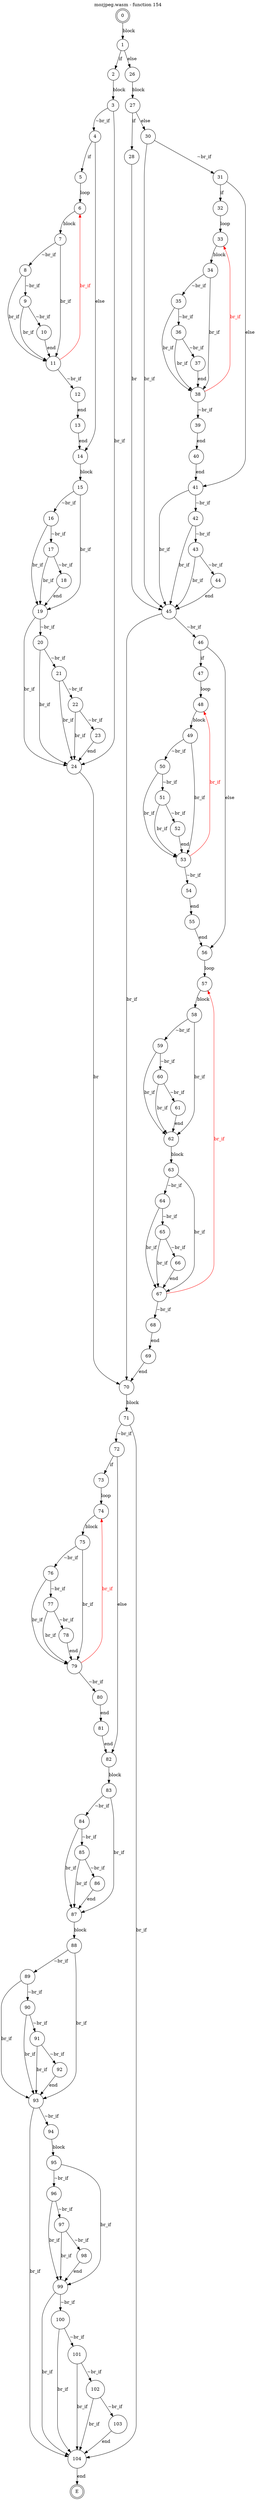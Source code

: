 digraph finite_state_machine {
    label = "mozjpeg.wasm - function 154"
    labelloc =  t
    labelfontsize = 16
    labelfontcolor = black
    labelfontname = "Helvetica"
    node [shape = doublecircle]; 0 E ;
    node [shape = circle];
    0 -> 1[label="block"];
    1 -> 2[label="if"];
    1 -> 26[label="else"];
    2 -> 3[label="block"];
    3 -> 4[label="~br_if"];
    3 -> 24[label="br_if"];
    4 -> 5[label="if"];
    4 -> 14[label="else"];
    5 -> 6[label="loop"];
    6 -> 7[label="block"];
    7 -> 8[label="~br_if"];
    7 -> 11[label="br_if"];
    8 -> 9[label="~br_if"];
    8 -> 11[label="br_if"];
    9 -> 10[label="~br_if"];
    9 -> 11[label="br_if"];
    10 -> 11[label="end"];
    11 -> 12[label="~br_if"];
    11 -> 6[color="red" fontcolor="red" label="br_if"];
    12 -> 13[label="end"];
    13 -> 14[label="end"];
    14 -> 15[label="block"];
    15 -> 16[label="~br_if"];
    15 -> 19[label="br_if"];
    16 -> 17[label="~br_if"];
    16 -> 19[label="br_if"];
    17 -> 18[label="~br_if"];
    17 -> 19[label="br_if"];
    18 -> 19[label="end"];
    19 -> 20[label="~br_if"];
    19 -> 24[label="br_if"];
    20 -> 21[label="~br_if"];
    20 -> 24[label="br_if"];
    21 -> 22[label="~br_if"];
    21 -> 24[label="br_if"];
    22 -> 23[label="~br_if"];
    22 -> 24[label="br_if"];
    23 -> 24[label="end"];
    24 -> 70[label="br"];
    26 -> 27[label="block"];
    27 -> 28[label="if"];
    27 -> 30[label="else"];
    28 -> 45[label="br"];
    30 -> 31[label="~br_if"];
    30 -> 45[label="br_if"];
    31 -> 32[label="if"];
    31 -> 41[label="else"];
    32 -> 33[label="loop"];
    33 -> 34[label="block"];
    34 -> 35[label="~br_if"];
    34 -> 38[label="br_if"];
    35 -> 36[label="~br_if"];
    35 -> 38[label="br_if"];
    36 -> 37[label="~br_if"];
    36 -> 38[label="br_if"];
    37 -> 38[label="end"];
    38 -> 39[label="~br_if"];
    38 -> 33[color="red" fontcolor="red" label="br_if"];
    39 -> 40[label="end"];
    40 -> 41[label="end"];
    41 -> 42[label="~br_if"];
    41 -> 45[label="br_if"];
    42 -> 43[label="~br_if"];
    42 -> 45[label="br_if"];
    43 -> 44[label="~br_if"];
    43 -> 45[label="br_if"];
    44 -> 45[label="end"];
    45 -> 46[label="~br_if"];
    45 -> 70[label="br_if"];
    46 -> 47[label="if"];
    46 -> 56[label="else"];
    47 -> 48[label="loop"];
    48 -> 49[label="block"];
    49 -> 50[label="~br_if"];
    49 -> 53[label="br_if"];
    50 -> 51[label="~br_if"];
    50 -> 53[label="br_if"];
    51 -> 52[label="~br_if"];
    51 -> 53[label="br_if"];
    52 -> 53[label="end"];
    53 -> 54[label="~br_if"];
    53 -> 48[color="red" fontcolor="red" label="br_if"];
    54 -> 55[label="end"];
    55 -> 56[label="end"];
    56 -> 57[label="loop"];
    57 -> 58[label="block"];
    58 -> 59[label="~br_if"];
    58 -> 62[label="br_if"];
    59 -> 60[label="~br_if"];
    59 -> 62[label="br_if"];
    60 -> 61[label="~br_if"];
    60 -> 62[label="br_if"];
    61 -> 62[label="end"];
    62 -> 63[label="block"];
    63 -> 64[label="~br_if"];
    63 -> 67[label="br_if"];
    64 -> 65[label="~br_if"];
    64 -> 67[label="br_if"];
    65 -> 66[label="~br_if"];
    65 -> 67[label="br_if"];
    66 -> 67[label="end"];
    67 -> 68[label="~br_if"];
    67 -> 57[color="red" fontcolor="red" label="br_if"];
    68 -> 69[label="end"];
    69 -> 70[label="end"];
    70 -> 71[label="block"];
    71 -> 72[label="~br_if"];
    71 -> 104[label="br_if"];
    72 -> 73[label="if"];
    72 -> 82[label="else"];
    73 -> 74[label="loop"];
    74 -> 75[label="block"];
    75 -> 76[label="~br_if"];
    75 -> 79[label="br_if"];
    76 -> 77[label="~br_if"];
    76 -> 79[label="br_if"];
    77 -> 78[label="~br_if"];
    77 -> 79[label="br_if"];
    78 -> 79[label="end"];
    79 -> 80[label="~br_if"];
    79 -> 74[color="red" fontcolor="red" label="br_if"];
    80 -> 81[label="end"];
    81 -> 82[label="end"];
    82 -> 83[label="block"];
    83 -> 84[label="~br_if"];
    83 -> 87[label="br_if"];
    84 -> 85[label="~br_if"];
    84 -> 87[label="br_if"];
    85 -> 86[label="~br_if"];
    85 -> 87[label="br_if"];
    86 -> 87[label="end"];
    87 -> 88[label="block"];
    88 -> 89[label="~br_if"];
    88 -> 93[label="br_if"];
    89 -> 90[label="~br_if"];
    89 -> 93[label="br_if"];
    90 -> 91[label="~br_if"];
    90 -> 93[label="br_if"];
    91 -> 92[label="~br_if"];
    91 -> 93[label="br_if"];
    92 -> 93[label="end"];
    93 -> 94[label="~br_if"];
    93 -> 104[label="br_if"];
    94 -> 95[label="block"];
    95 -> 96[label="~br_if"];
    95 -> 99[label="br_if"];
    96 -> 97[label="~br_if"];
    96 -> 99[label="br_if"];
    97 -> 98[label="~br_if"];
    97 -> 99[label="br_if"];
    98 -> 99[label="end"];
    99 -> 100[label="~br_if"];
    99 -> 104[label="br_if"];
    100 -> 101[label="~br_if"];
    100 -> 104[label="br_if"];
    101 -> 102[label="~br_if"];
    101 -> 104[label="br_if"];
    102 -> 103[label="~br_if"];
    102 -> 104[label="br_if"];
    103 -> 104[label="end"];
    104 -> E[label="end"];
}
